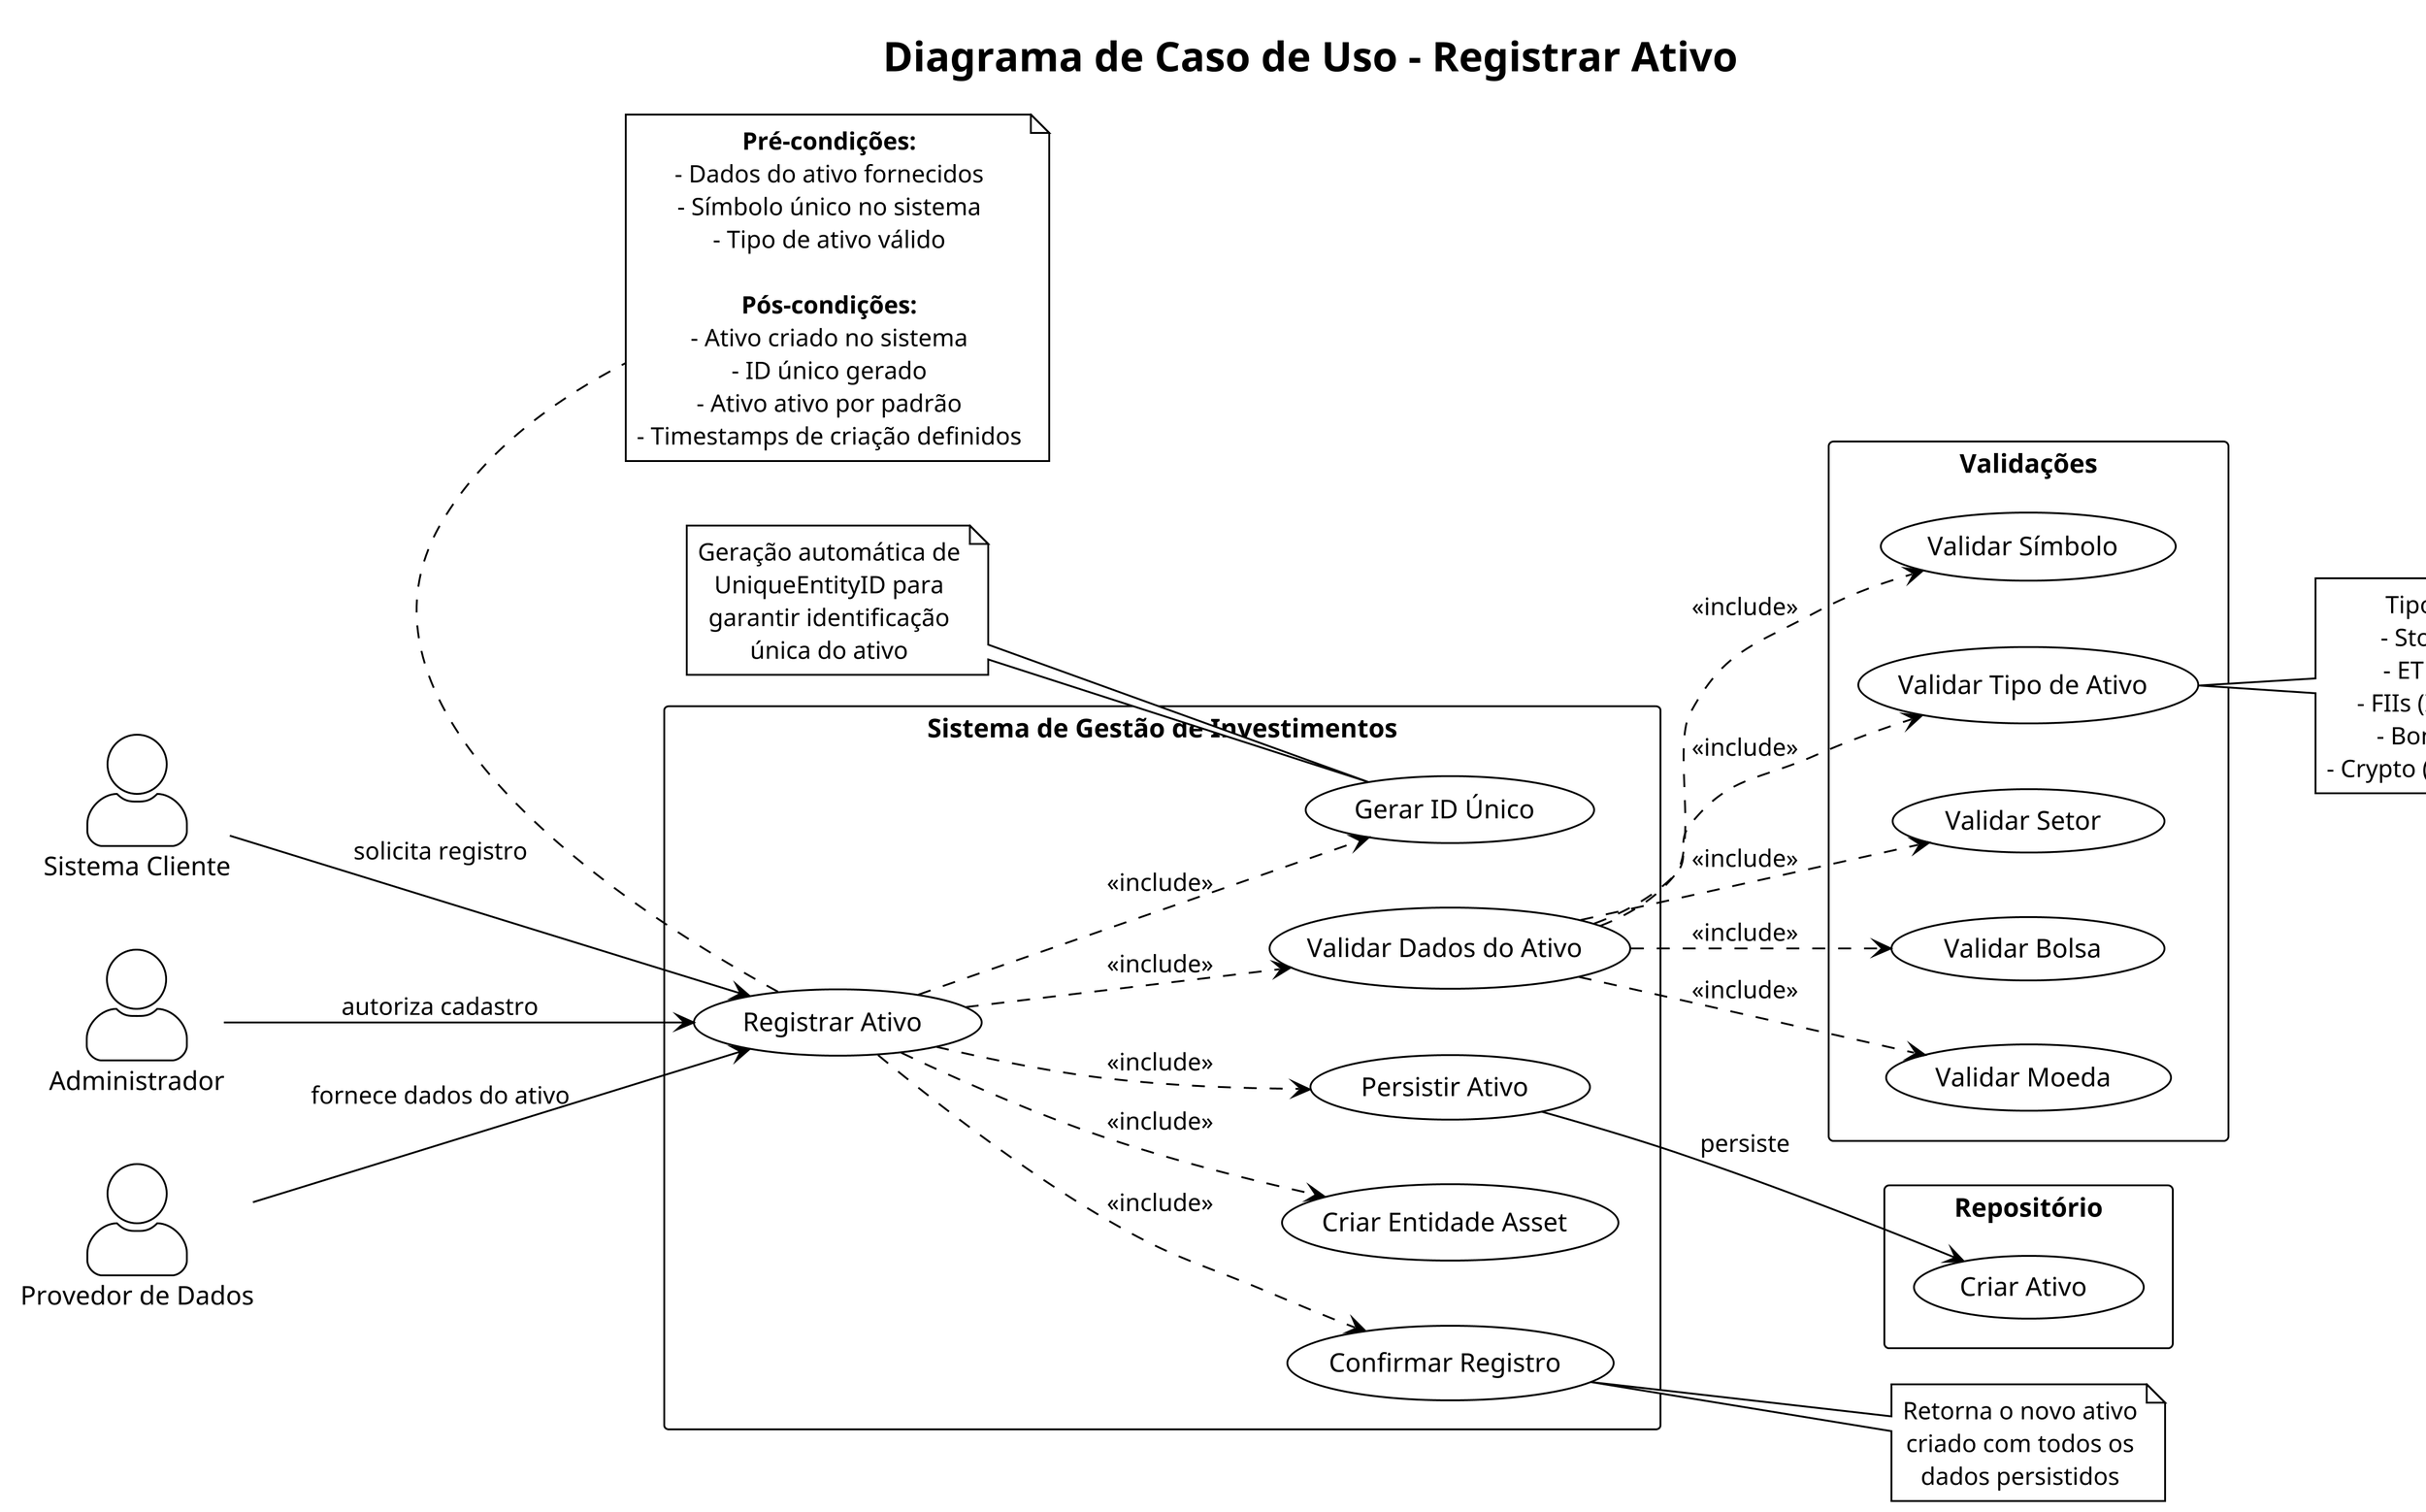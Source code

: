 @startuml Caso de Uso - Registrar Ativo
!theme plain
skinparam dpi 300
skinparam actorStyle awesome
skinparam packageStyle rectangle
skinparam backgroundColor white
skinparam defaultTextAlignment center
left to right direction

title Diagrama de Caso de Uso - Registrar Ativo

actor "Sistema Cliente" as Client
actor "Administrador" as Admin
actor "Provedor de Dados" as DataProvider

package "Sistema de Gestão de Investimentos" {
    usecase "Registrar Ativo" as UC1
    usecase "Validar Dados do Ativo" as UC2
    usecase "Gerar ID Único" as UC3
    usecase "Criar Entidade Asset" as UC4
    usecase "Persistir Ativo" as UC5
    usecase "Confirmar Registro" as UC6
}

package "Repositório" {
    usecase "Criar Ativo" as R1
}

package "Validações" {
    usecase "Validar Símbolo" as V1
    usecase "Validar Tipo de Ativo" as V2
    usecase "Validar Setor" as V3
    usecase "Validar Bolsa" as V4
    usecase "Validar Moeda" as V5
}

Client --> UC1 : solicita registro
Admin --> UC1 : autoriza cadastro
DataProvider --> UC1 : fornece dados do ativo

UC1 ..> UC2 : <<include>>
UC1 ..> UC3 : <<include>>
UC1 ..> UC4 : <<include>>
UC1 ..> UC5 : <<include>>
UC1 ..> UC6 : <<include>>

UC2 ..> V1 : <<include>>
UC2 ..> V2 : <<include>>
UC2 ..> V3 : <<include>>
UC2 ..> V4 : <<include>>
UC2 ..> V5 : <<include>>

UC5 --> R1 : persiste

note right of V2
  Tipos válidos:
  - Stock (Ações)
  - ETF (Fundos)
  - FIIs (Imobiliários)
  - Bond (Títulos)
  - Crypto (Criptomoedas)
end note

note bottom of UC1
  **Pré-condições:**
  - Dados do ativo fornecidos
  - Símbolo único no sistema
  - Tipo de ativo válido
  
  **Pós-condições:**
  - Ativo criado no sistema
  - ID único gerado
  - Ativo ativo por padrão
  - Timestamps de criação definidos
end note

note left of UC3
  Geração automática de
  UniqueEntityID para
  garantir identificação
  única do ativo
end note

note right of UC6
  Retorna o novo ativo
  criado com todos os
  dados persistidos
end note

@enduml